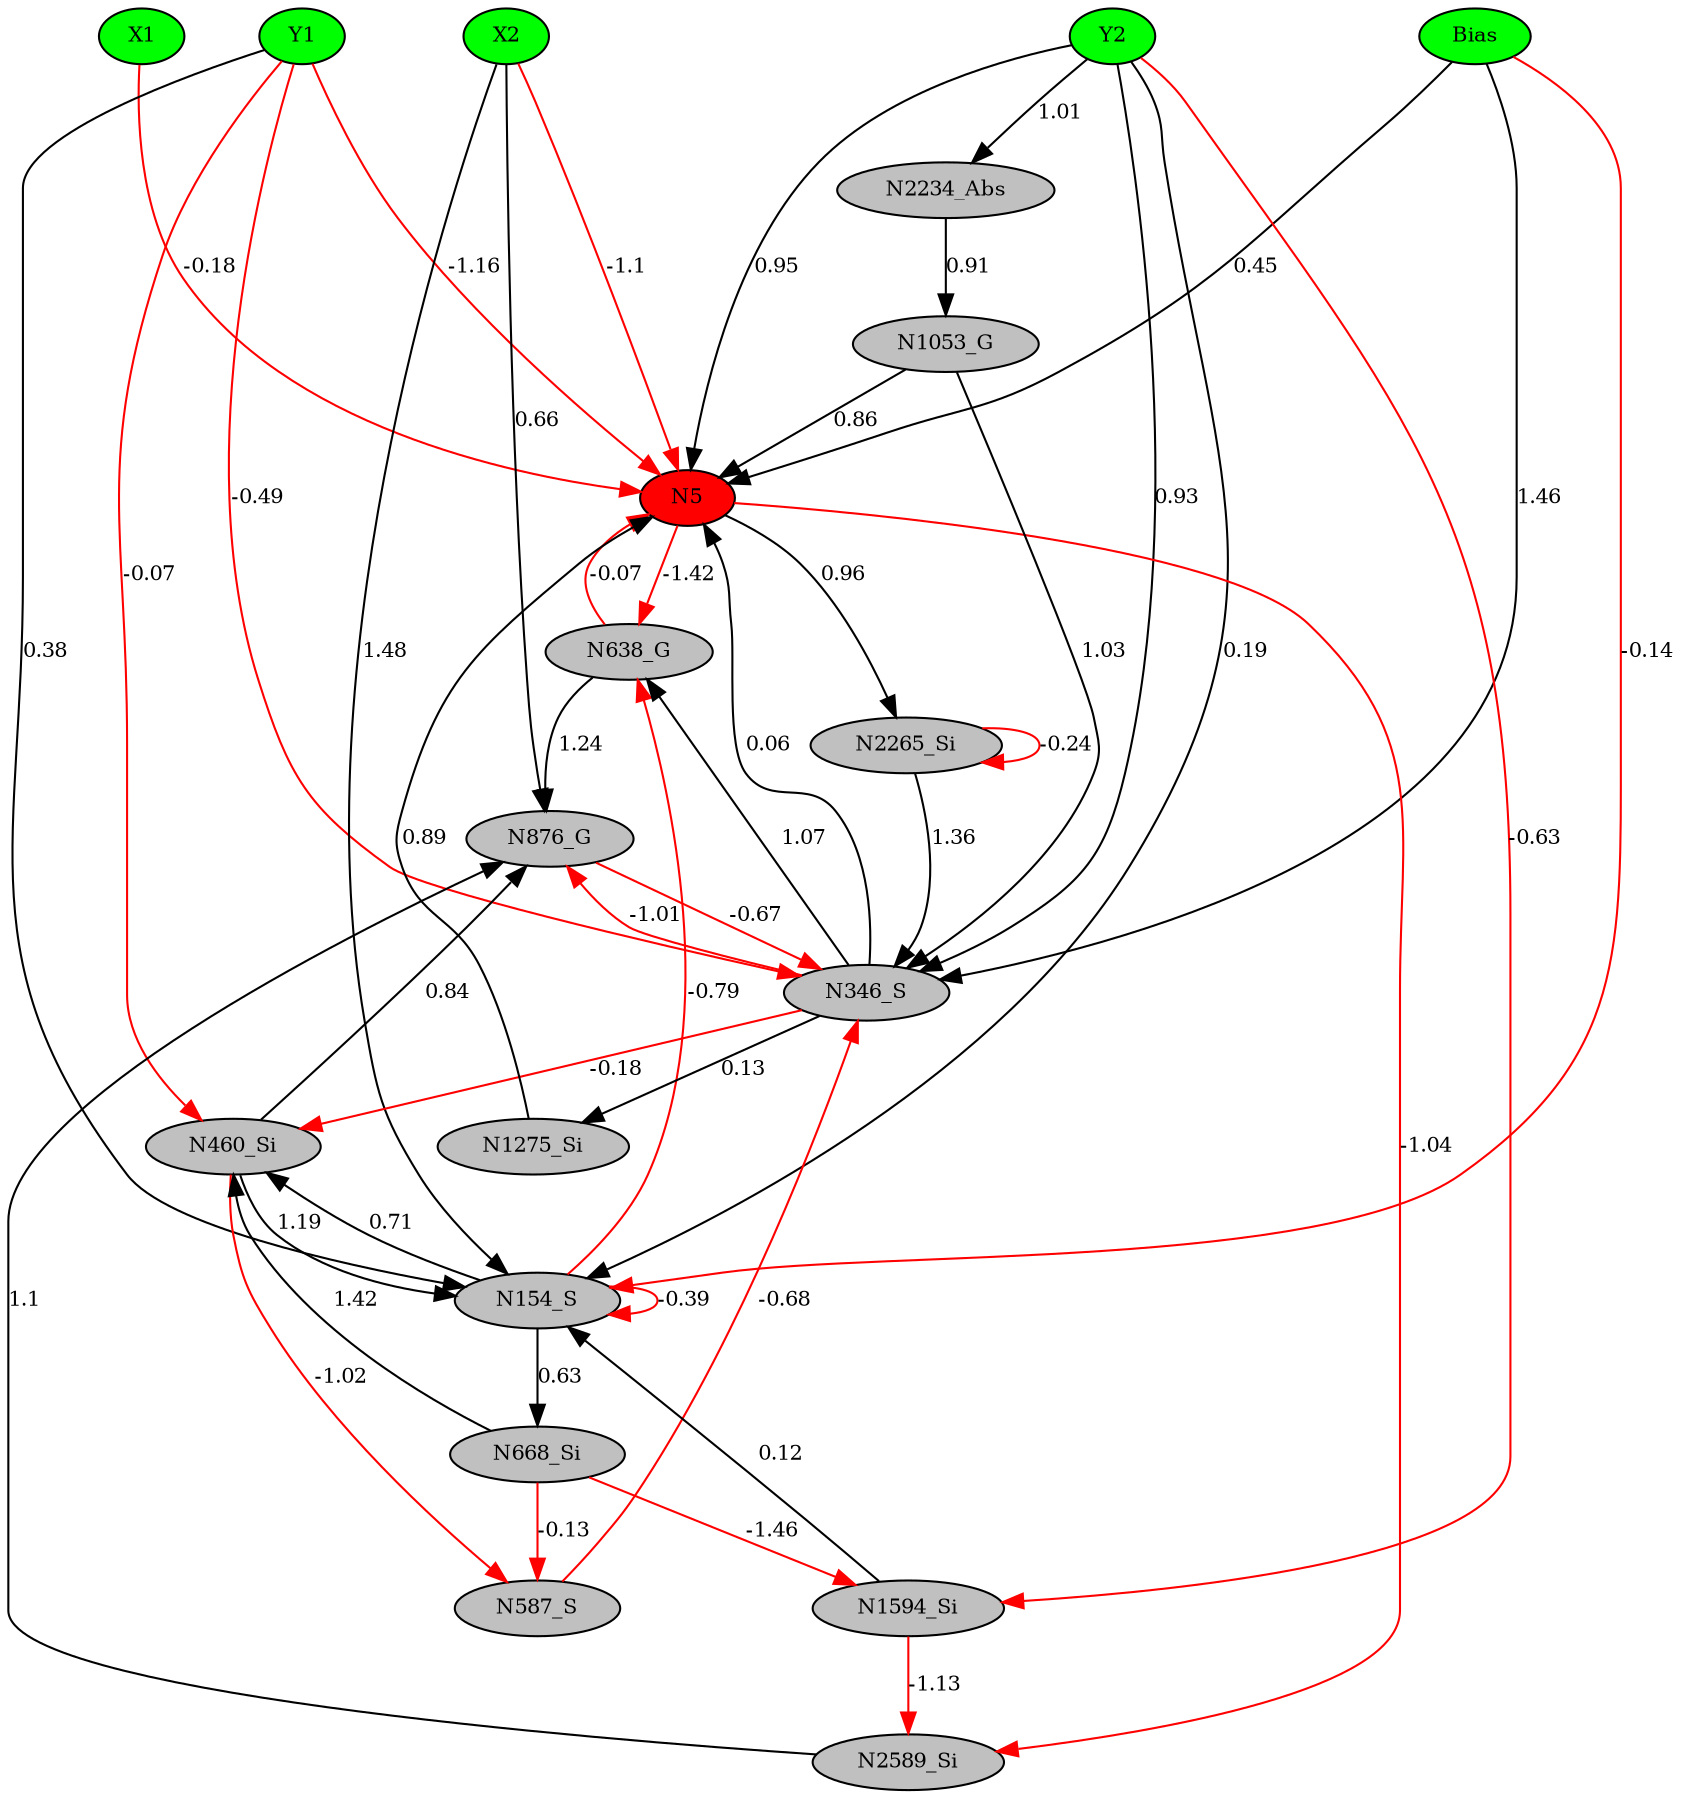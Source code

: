digraph g { 
N0 [shape=ellipse, label=Bias,fontsize=10,height=0.1,width=0.1,style=filled,fillcolor=green]
N1[shape=ellipse label=X1,fontsize=10,height=0.1,width=0.1,style=filled,fillcolor=green]
N2[shape=ellipse label=Y1,fontsize=10,height=0.1,width=0.1,style=filled,fillcolor=green]
N3[shape=ellipse label=X2,fontsize=10,height=0.1,width=0.1,style=filled,fillcolor=green]
N4[shape=ellipse label=Y2,fontsize=10,height=0.1,width=0.1,style=filled,fillcolor=green]
N5[shape=ellipse,fontsize = 10, height = 0.1, width = 0.1, style = filled, fillcolor = red]
N154[shape=ellipse, label=N154_S,fontsize=10,height=0.1,width=0.1,style=filled,fillcolor=gray]
N346[shape=ellipse, label=N346_S,fontsize=10,height=0.1,width=0.1,style=filled,fillcolor=gray]
N460[shape=ellipse, label=N460_Si,fontsize=10,height=0.1,width=0.1,style=filled,fillcolor=gray]
N587[shape=ellipse, label=N587_S,fontsize=10,height=0.1,width=0.1,style=filled,fillcolor=gray]
N638[shape=ellipse, label=N638_G,fontsize=10,height=0.1,width=0.1,style=filled,fillcolor=gray]
N668[shape=ellipse, label=N668_Si,fontsize=10,height=0.1,width=0.1,style=filled,fillcolor=gray]
N876[shape=ellipse, label=N876_G,fontsize=10,height=0.1,width=0.1,style=filled,fillcolor=gray]
N1053[shape=ellipse, label=N1053_G,fontsize=10,height=0.1,width=0.1,style=filled,fillcolor=gray]
N1275[shape=ellipse, label=N1275_Si,fontsize=10,height=0.1,width=0.1,style=filled,fillcolor=gray]
N1594[shape=ellipse, label=N1594_Si,fontsize=10,height=0.1,width=0.1,style=filled,fillcolor=gray]
N2234[shape=ellipse, label=N2234_Abs,fontsize=10,height=0.1,width=0.1,style=filled,fillcolor=gray]
N2265[shape=ellipse, label=N2265_Si,fontsize=10,height=0.1,width=0.1,style=filled,fillcolor=gray]
N2589[shape=ellipse, label=N2589_Si,fontsize=10,height=0.1,width=0.1,style=filled,fillcolor=gray]
N0 -> N5 [color=black] [ label=0.45,fontsize=10]
N1 -> N5 [color=red] [arrowType=inv][ label=-0.18,fontsize=10]
N3 -> N5 [color=red] [arrowType=inv][ label=-1.1,fontsize=10]
N4 -> N5 [color=black] [ label=0.95,fontsize=10]
N2 -> N154 [color=black] [ label=0.38,fontsize=10]
N2 -> N5 [color=red] [arrowType=inv][ label=-1.16,fontsize=10]
N0 -> N154 [color=red] [arrowType=inv][ label=-0.14,fontsize=10]
N346 -> N5 [color=black] [ label=0.06,fontsize=10]
N154 -> N460 [color=black] [ label=0.71,fontsize=10]
N0 -> N346 [color=black] [ label=1.46,fontsize=10]
N460 -> N587 [color=red] [arrowType=inv][ label=-1.02,fontsize=10]
N587 -> N346 [color=red] [arrowType=inv][ label=-0.68,fontsize=10]
N2 -> N460 [color=red] [arrowType=inv][ label=-0.07,fontsize=10]
N346 -> N638 [color=black] [ label=1.07,fontsize=10]
N638 -> N5 [color=red] [arrowType=inv][ label=-0.07,fontsize=10]
N154 -> N668 [color=black] [ label=0.63,fontsize=10]
N668 -> N460 [color=black] [ label=1.42,fontsize=10]
N4 -> N154 [color=black] [ label=0.19,fontsize=10]
N460 -> N154 [color=black] [ label=1.19,fontsize=10]
N154 -> N154 [color=red] [arrowType=inv][ label=-0.39,fontsize=10]
N4 -> N346 [color=black] [ label=0.93,fontsize=10]
N460 -> N876 [color=black] [ label=0.84,fontsize=10]
N876 -> N346 [color=red] [arrowType=inv][ label=-0.67,fontsize=10]
N346 -> N460 [color=red] [arrowType=inv][ label=-0.18,fontsize=10]
N668 -> N587 [color=red] [arrowType=inv][ label=-0.13,fontsize=10]
N1053 -> N5 [color=black] [ label=0.86,fontsize=10]
N346 -> N1275 [color=black] [ label=0.13,fontsize=10]
N1275 -> N5 [color=black] [ label=0.89,fontsize=10]
N2 -> N346 [color=red] [arrowType=inv][ label=-0.49,fontsize=10]
N1053 -> N346 [color=black] [ label=1.03,fontsize=10]
N638 -> N876 [color=black] [ label=1.24,fontsize=10]
N4 -> N1594 [color=red] [arrowType=inv][ label=-0.63,fontsize=10]
N1594 -> N154 [color=black] [ label=0.12,fontsize=10]
N154 -> N638 [color=red] [arrowType=inv][ label=-0.79,fontsize=10]
N3 -> N154 [color=black] [ label=1.48,fontsize=10]
N4 -> N2234 [color=black] [ label=1.01,fontsize=10]
N2234 -> N1053 [color=black] [ label=0.91,fontsize=10]
N5 -> N2265 [color=black] [ label=0.96,fontsize=10]
N2265 -> N346 [color=black] [ label=1.36,fontsize=10]
N346 -> N876 [color=red] [arrowType=inv][ label=-1.01,fontsize=10]
N5 -> N638 [color=red] [arrowType=inv][ label=-1.42,fontsize=10]
N3 -> N876 [color=black] [ label=0.66,fontsize=10]
N668 -> N1594 [color=red] [arrowType=inv][ label=-1.46,fontsize=10]
N1594 -> N2589 [color=red] [arrowType=inv][ label=-1.13,fontsize=10]
N2589 -> N876 [color=black] [ label=1.1,fontsize=10]
N5 -> N2589 [color=red] [arrowType=inv][ label=-1.04,fontsize=10]
N2265 -> N2265 [color=red] [arrowType=inv][ label=-0.24,fontsize=10]
 { rank=same; 
N5
 } 
 { rank=same; 
N1 ->N2 ->N3 ->N4 ->N0 [style=invis]
 } 
}
